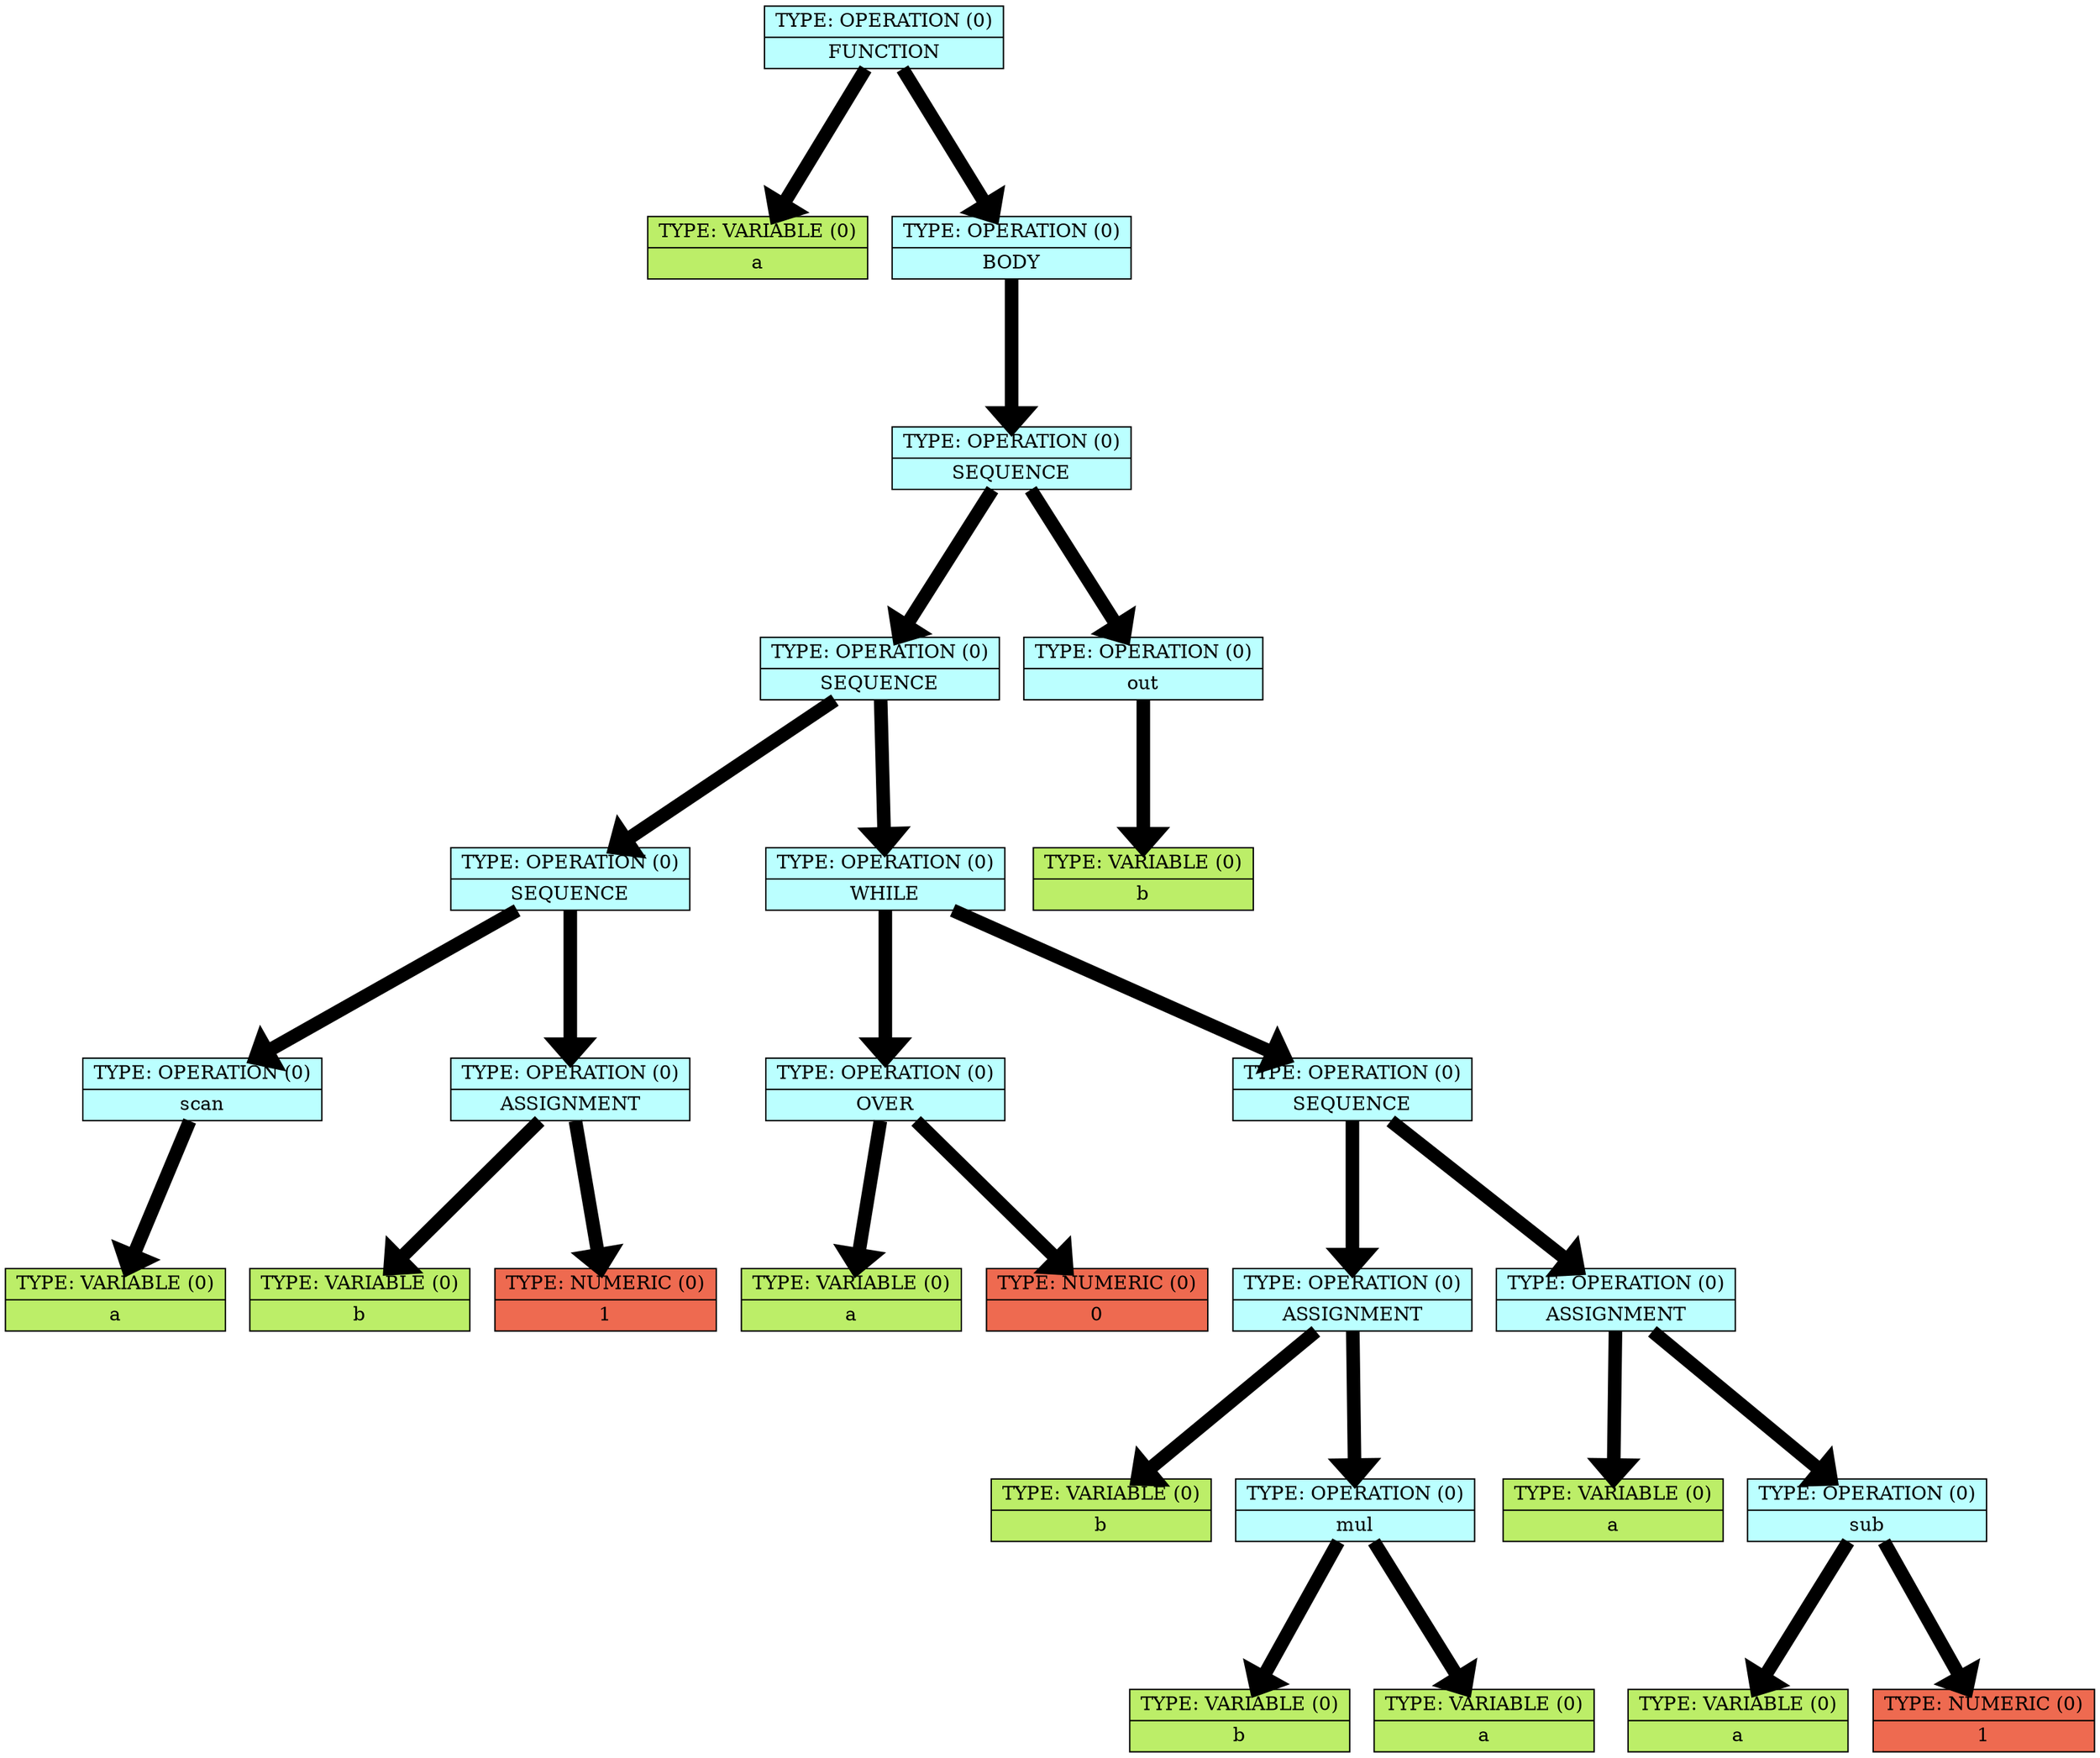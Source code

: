 digraph structs {    
rankdir = TB;        
graph [dpi = 200];   
ranksep = 1.5;       
edge[penwidth = 10]; 
cell0 [style = filled, color = black, shape=record, 
fillcolor = paleturquoise1, label = " { <ptr> TYPE: OPERATION (0) | FUNCTION} " ];                         
cell1 [style = filled, color = black, shape=record, 
fillcolor = darkolivegreen2, label = " { <ptr> TYPE: VARIABLE (0) | a} " ];                         
cell2 [style = filled, color = black, shape=record, 
fillcolor = paleturquoise1, label = " { <ptr> TYPE: OPERATION (0) | BODY} " ];                         
cell3 [style = filled, color = black, shape=record, 
fillcolor = paleturquoise1, label = " { <ptr> TYPE: OPERATION (0) | SEQUENCE} " ];                         
cell4 [style = filled, color = black, shape=record, 
fillcolor = paleturquoise1, label = " { <ptr> TYPE: OPERATION (0) | SEQUENCE} " ];                         
cell5 [style = filled, color = black, shape=record, 
fillcolor = paleturquoise1, label = " { <ptr> TYPE: OPERATION (0) | SEQUENCE} " ];                         
cell6 [style = filled, color = black, shape=record, 
fillcolor = paleturquoise1, label = " { <ptr> TYPE: OPERATION (0) | scan} " ];                         
cell7 [style = filled, color = black, shape=record, 
fillcolor = darkolivegreen2, label = " { <ptr> TYPE: VARIABLE (0) | a} " ];                         
cell8 [style = filled, color = black, shape=record, 
fillcolor = paleturquoise1, label = " { <ptr> TYPE: OPERATION (0) | ASSIGNMENT} " ];                         
cell9 [style = filled, color = black, shape=record, 
fillcolor = darkolivegreen2, label = " { <ptr> TYPE: VARIABLE (0) | b} " ];                         
cell10 [style = filled, color = black, shape=record, 
fillcolor = coral2, label = " { <ptr> TYPE: NUMERIC (0) | 1} " ];                         
cell11 [style = filled, color = black, shape=record, 
fillcolor = paleturquoise1, label = " { <ptr> TYPE: OPERATION (0) | WHILE} " ];                         
cell12 [style = filled, color = black, shape=record, 
fillcolor = paleturquoise1, label = " { <ptr> TYPE: OPERATION (0) | OVER} " ];                         
cell13 [style = filled, color = black, shape=record, 
fillcolor = darkolivegreen2, label = " { <ptr> TYPE: VARIABLE (0) | a} " ];                         
cell14 [style = filled, color = black, shape=record, 
fillcolor = coral2, label = " { <ptr> TYPE: NUMERIC (0) | 0} " ];                         
cell15 [style = filled, color = black, shape=record, 
fillcolor = paleturquoise1, label = " { <ptr> TYPE: OPERATION (0) | SEQUENCE} " ];                         
cell16 [style = filled, color = black, shape=record, 
fillcolor = paleturquoise1, label = " { <ptr> TYPE: OPERATION (0) | ASSIGNMENT} " ];                         
cell17 [style = filled, color = black, shape=record, 
fillcolor = darkolivegreen2, label = " { <ptr> TYPE: VARIABLE (0) | b} " ];                         
cell18 [style = filled, color = black, shape=record, 
fillcolor = paleturquoise1, label = " { <ptr> TYPE: OPERATION (0) | mul} " ];                         
cell19 [style = filled, color = black, shape=record, 
fillcolor = darkolivegreen2, label = " { <ptr> TYPE: VARIABLE (0) | b} " ];                         
cell20 [style = filled, color = black, shape=record, 
fillcolor = darkolivegreen2, label = " { <ptr> TYPE: VARIABLE (0) | a} " ];                         
cell21 [style = filled, color = black, shape=record, 
fillcolor = paleturquoise1, label = " { <ptr> TYPE: OPERATION (0) | ASSIGNMENT} " ];                         
cell22 [style = filled, color = black, shape=record, 
fillcolor = darkolivegreen2, label = " { <ptr> TYPE: VARIABLE (0) | a} " ];                         
cell23 [style = filled, color = black, shape=record, 
fillcolor = paleturquoise1, label = " { <ptr> TYPE: OPERATION (0) | sub} " ];                         
cell24 [style = filled, color = black, shape=record, 
fillcolor = darkolivegreen2, label = " { <ptr> TYPE: VARIABLE (0) | a} " ];                         
cell25 [style = filled, color = black, shape=record, 
fillcolor = coral2, label = " { <ptr> TYPE: NUMERIC (0) | 1} " ];                         
cell26 [style = filled, color = black, shape=record, 
fillcolor = paleturquoise1, label = " { <ptr> TYPE: OPERATION (0) | out} " ];                         
cell27 [style = filled, color = black, shape=record, 
fillcolor = darkolivegreen2, label = " { <ptr> TYPE: VARIABLE (0) | b} " ];                         
cell0 -> cell1;
cell0 -> cell2;
cell2 -> cell3;
cell3 -> cell4;
cell4 -> cell5;
cell5 -> cell6;
cell6 -> cell7;
cell5 -> cell8;
cell8 -> cell9;
cell8 -> cell10;
cell4 -> cell11;
cell11 -> cell12;
cell12 -> cell13;
cell12 -> cell14;
cell11 -> cell15;
cell15 -> cell16;
cell16 -> cell17;
cell16 -> cell18;
cell18 -> cell19;
cell18 -> cell20;
cell15 -> cell21;
cell21 -> cell22;
cell21 -> cell23;
cell23 -> cell24;
cell23 -> cell25;
cell3 -> cell26;
cell26 -> cell27;
}
